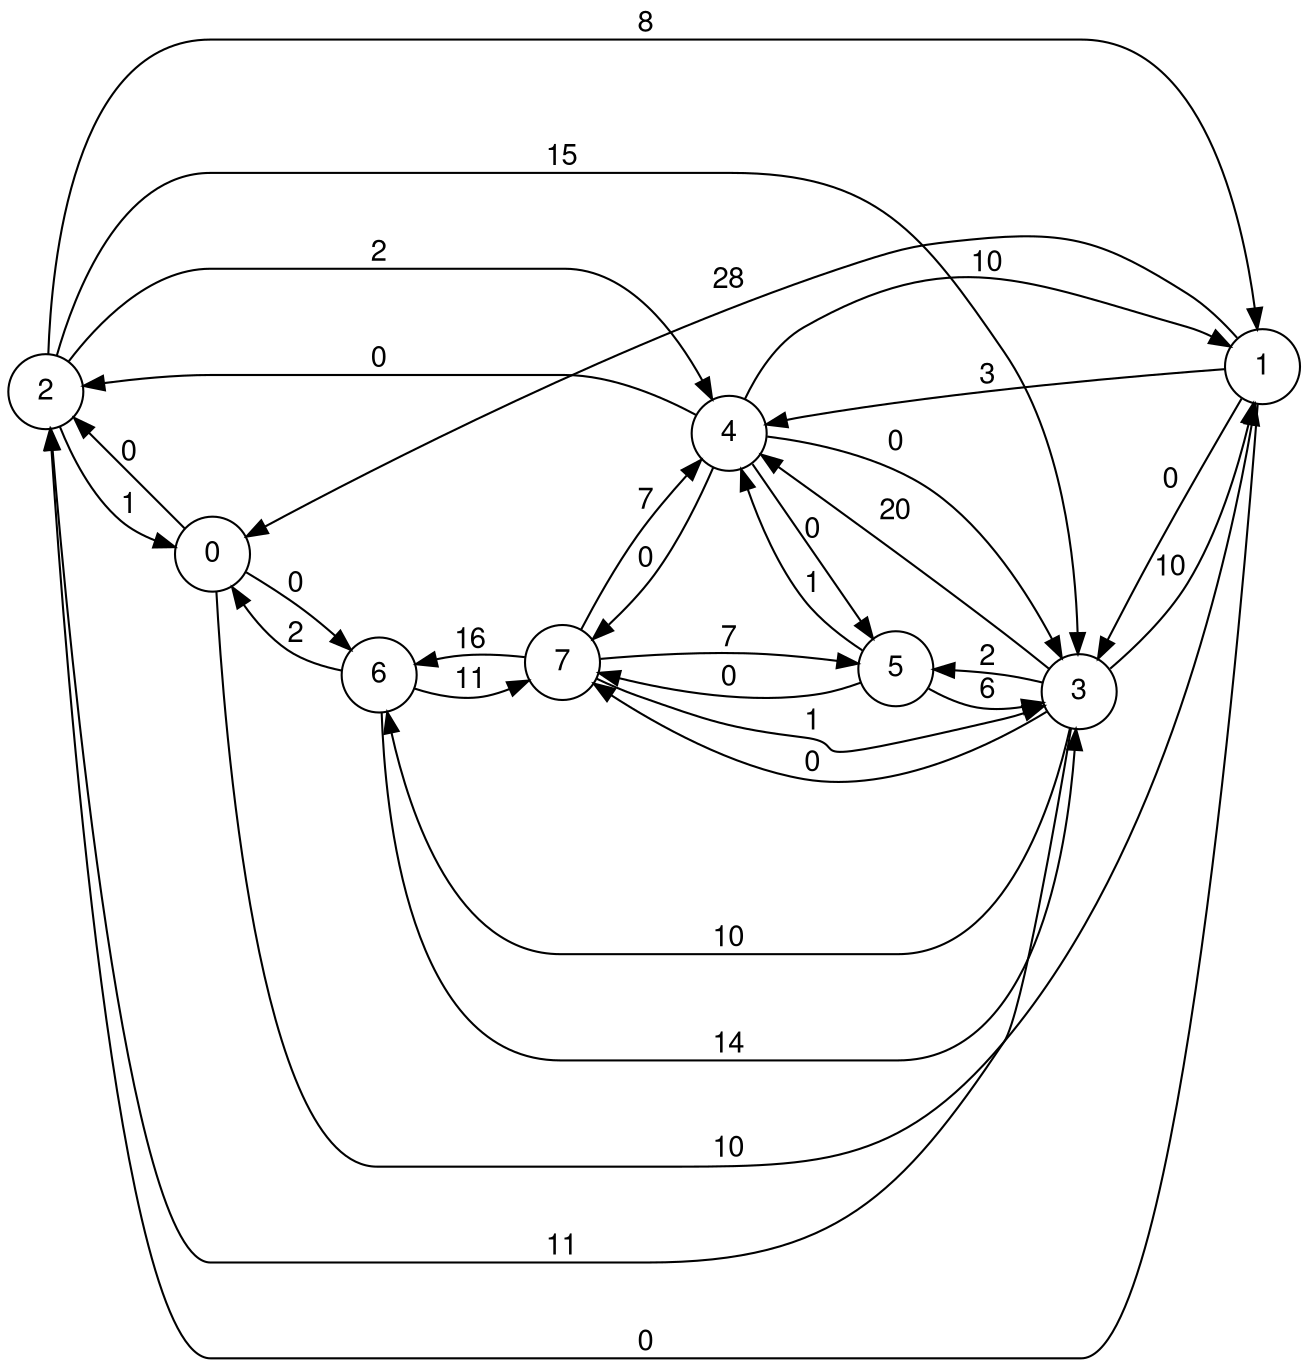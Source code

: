 digraph finite_state_machine {
  fontname="Helvetica,Arial,sans-serif"
  node [fontname="Helvetica,Arial,sans-serif"]
  edge [fontname="Helvetica,Arial,sans-serif"]
  rankdir=LR;
  node [shape = circle];
  2 -> 0 [ label = "1" ];
  2 -> 4 [ label = "2" ];
  2 -> 3 [ label = "15" ];
  2 -> 1 [ label = "8" ];
  5 -> 4 [ label = "1" ];
  5 -> 7 [ label = "0" ];
  5 -> 3 [ label = "6" ];
  0 -> 2 [ label = "0" ];
  0 -> 6 [ label = "0" ];
  0 -> 1 [ label = "10" ];
  7 -> 4 [ label = "7" ];
  7 -> 3 [ label = "1" ];
  7 -> 5 [ label = "7" ];
  7 -> 6 [ label = "16" ];
  6 -> 0 [ label = "2" ];
  6 -> 7 [ label = "11" ];
  6 -> 3 [ label = "14" ];
  3 -> 7 [ label = "0" ];
  3 -> 1 [ label = "10" ];
  3 -> 2 [ label = "11" ];
  3 -> 5 [ label = "2" ];
  3 -> 6 [ label = "10" ];
  3 -> 4 [ label = "20" ];
  4 -> 5 [ label = "0" ];
  4 -> 7 [ label = "0" ];
  4 -> 2 [ label = "0" ];
  4 -> 3 [ label = "0" ];
  4 -> 1 [ label = "10" ];
  1 -> 3 [ label = "0" ];
  1 -> 2 [ label = "0" ];
  1 -> 4 [ label = "3" ];
  1 -> 0 [ label = "28" ];
}
